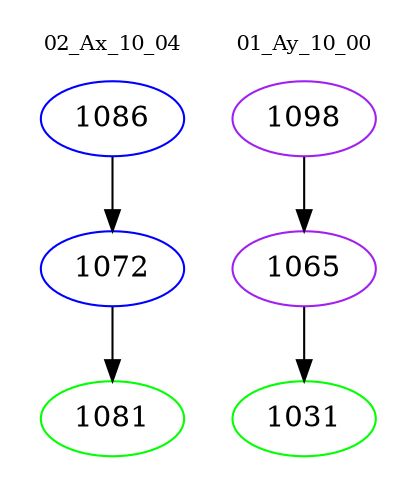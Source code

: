 digraph{
subgraph cluster_0 {
color = white
label = "02_Ax_10_04";
fontsize=10;
T0_1086 [label="1086", color="blue"]
T0_1086 -> T0_1072 [color="black"]
T0_1072 [label="1072", color="blue"]
T0_1072 -> T0_1081 [color="black"]
T0_1081 [label="1081", color="green"]
}
subgraph cluster_1 {
color = white
label = "01_Ay_10_00";
fontsize=10;
T1_1098 [label="1098", color="purple"]
T1_1098 -> T1_1065 [color="black"]
T1_1065 [label="1065", color="purple"]
T1_1065 -> T1_1031 [color="black"]
T1_1031 [label="1031", color="green"]
}
}
